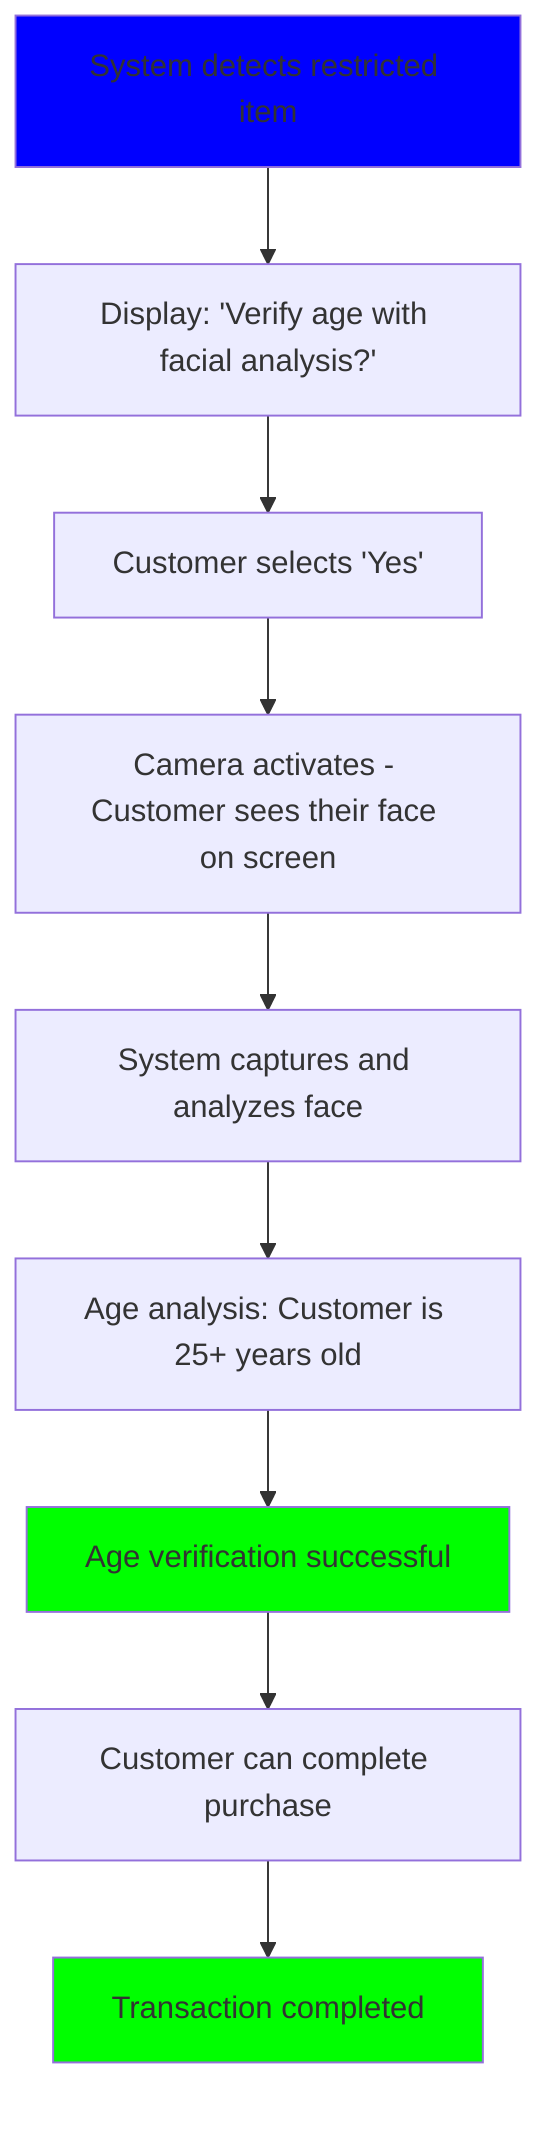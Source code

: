 flowchart TB
    B[System detects restricted item] --> C[Display: 'Verify age with facial analysis?']
    C --> D[Customer selects 'Yes']
    D --> E[Camera activates - Customer sees their face on screen]
    E --> F[System captures and analyzes face]
    F --> G[Age analysis: Customer is 25+ years old]
    G --> H[Age verification successful]
    H --> I[Customer can complete purchase]
    I --> J[Transaction completed]

    style B fill:#0000FF
    style J fill:#00FF00
    style H fill:#00FF00